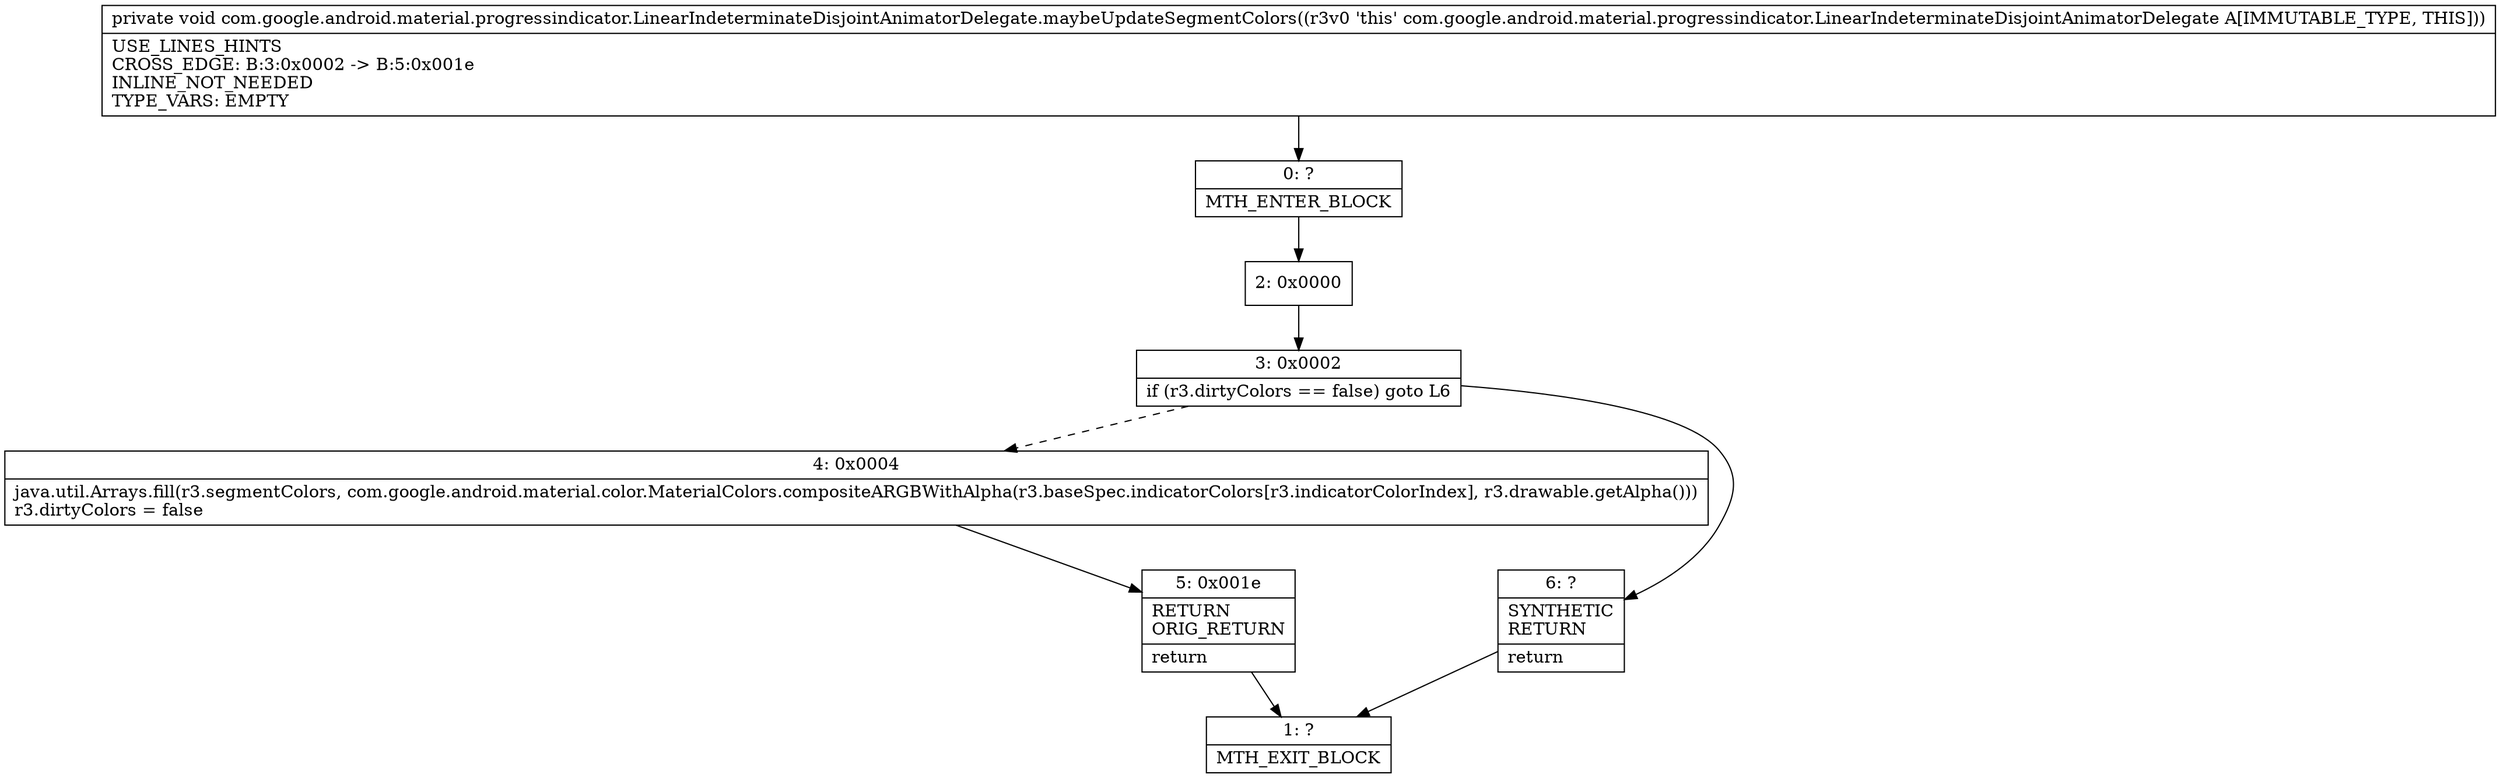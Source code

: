 digraph "CFG forcom.google.android.material.progressindicator.LinearIndeterminateDisjointAnimatorDelegate.maybeUpdateSegmentColors()V" {
Node_0 [shape=record,label="{0\:\ ?|MTH_ENTER_BLOCK\l}"];
Node_2 [shape=record,label="{2\:\ 0x0000}"];
Node_3 [shape=record,label="{3\:\ 0x0002|if (r3.dirtyColors == false) goto L6\l}"];
Node_4 [shape=record,label="{4\:\ 0x0004|java.util.Arrays.fill(r3.segmentColors, com.google.android.material.color.MaterialColors.compositeARGBWithAlpha(r3.baseSpec.indicatorColors[r3.indicatorColorIndex], r3.drawable.getAlpha()))\lr3.dirtyColors = false\l}"];
Node_5 [shape=record,label="{5\:\ 0x001e|RETURN\lORIG_RETURN\l|return\l}"];
Node_1 [shape=record,label="{1\:\ ?|MTH_EXIT_BLOCK\l}"];
Node_6 [shape=record,label="{6\:\ ?|SYNTHETIC\lRETURN\l|return\l}"];
MethodNode[shape=record,label="{private void com.google.android.material.progressindicator.LinearIndeterminateDisjointAnimatorDelegate.maybeUpdateSegmentColors((r3v0 'this' com.google.android.material.progressindicator.LinearIndeterminateDisjointAnimatorDelegate A[IMMUTABLE_TYPE, THIS]))  | USE_LINES_HINTS\lCROSS_EDGE: B:3:0x0002 \-\> B:5:0x001e\lINLINE_NOT_NEEDED\lTYPE_VARS: EMPTY\l}"];
MethodNode -> Node_0;Node_0 -> Node_2;
Node_2 -> Node_3;
Node_3 -> Node_4[style=dashed];
Node_3 -> Node_6;
Node_4 -> Node_5;
Node_5 -> Node_1;
Node_6 -> Node_1;
}

